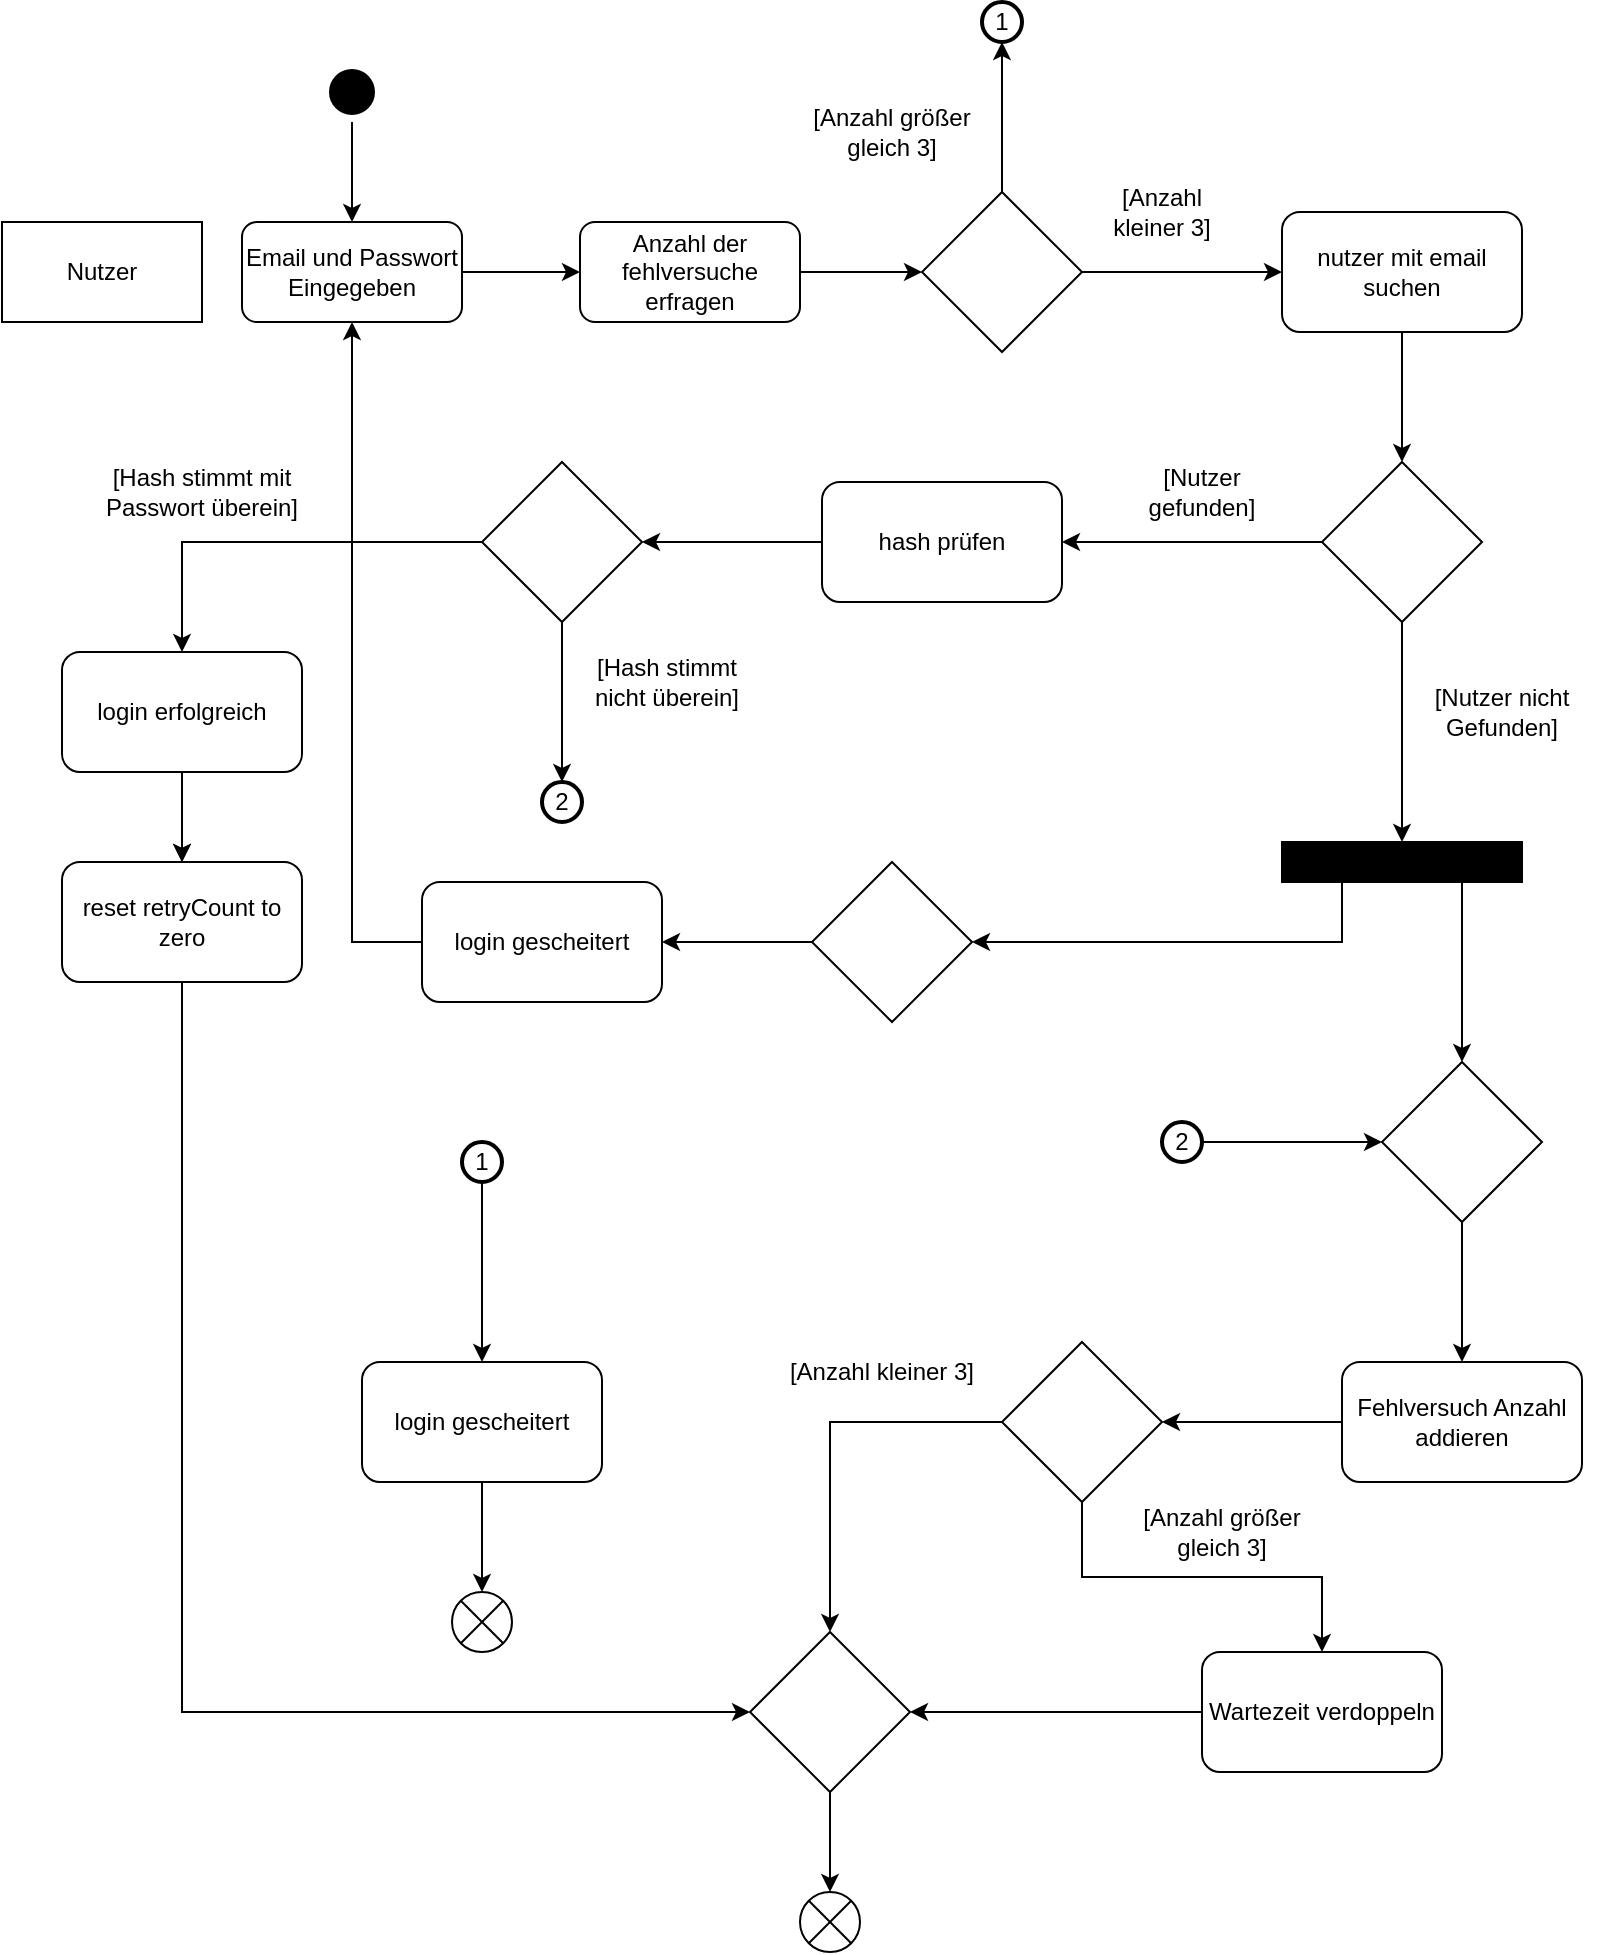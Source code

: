 <mxfile version="21.6.9" type="device">
  <diagram name="Seite-1" id="6rdLMcU7qFHCMdSQ0RmP">
    <mxGraphModel dx="1026" dy="686" grid="1" gridSize="10" guides="1" tooltips="1" connect="1" arrows="1" fold="1" page="1" pageScale="1" pageWidth="827" pageHeight="1169" math="0" shadow="0">
      <root>
        <mxCell id="0" />
        <mxCell id="1" parent="0" />
        <mxCell id="MToOQenidi22LgT-aLaP-28" style="edgeStyle=orthogonalEdgeStyle;rounded=0;orthogonalLoop=1;jettySize=auto;html=1;entryX=0;entryY=0.5;entryDx=0;entryDy=0;" parent="1" source="rEsuLK7hwyCycrSi-2LT-4" target="MToOQenidi22LgT-aLaP-27" edge="1">
          <mxGeometry relative="1" as="geometry" />
        </mxCell>
        <mxCell id="rEsuLK7hwyCycrSi-2LT-4" value="Email und Passwort Eingegeben" style="rounded=1;whiteSpace=wrap;html=1;labelBackgroundColor=none;" parent="1" vertex="1">
          <mxGeometry x="120" y="150" width="110" height="50" as="geometry" />
        </mxCell>
        <mxCell id="rEsuLK7hwyCycrSi-2LT-5" value="Nutzer" style="rounded=0;whiteSpace=wrap;html=1;labelBackgroundColor=none;" parent="1" vertex="1">
          <mxGeometry y="150" width="100" height="50" as="geometry" />
        </mxCell>
        <mxCell id="rEsuLK7hwyCycrSi-2LT-18" style="edgeStyle=orthogonalEdgeStyle;rounded=0;orthogonalLoop=1;jettySize=auto;html=1;entryX=0;entryY=0.5;entryDx=0;entryDy=0;labelBackgroundColor=none;fontColor=default;exitX=1;exitY=0.5;exitDx=0;exitDy=0;" parent="1" source="MToOQenidi22LgT-aLaP-12" target="rEsuLK7hwyCycrSi-2LT-17" edge="1">
          <mxGeometry relative="1" as="geometry">
            <mxPoint x="510" y="170" as="sourcePoint" />
          </mxGeometry>
        </mxCell>
        <mxCell id="rEsuLK7hwyCycrSi-2LT-30" style="edgeStyle=orthogonalEdgeStyle;rounded=0;orthogonalLoop=1;jettySize=auto;html=1;labelBackgroundColor=none;fontColor=default;" parent="1" source="rEsuLK7hwyCycrSi-2LT-17" target="rEsuLK7hwyCycrSi-2LT-20" edge="1">
          <mxGeometry relative="1" as="geometry" />
        </mxCell>
        <mxCell id="rEsuLK7hwyCycrSi-2LT-17" value="nutzer mit email suchen" style="rounded=1;whiteSpace=wrap;html=1;labelBackgroundColor=none;" parent="1" vertex="1">
          <mxGeometry x="640" y="145" width="120" height="60" as="geometry" />
        </mxCell>
        <mxCell id="rEsuLK7hwyCycrSi-2LT-24" style="edgeStyle=orthogonalEdgeStyle;rounded=0;orthogonalLoop=1;jettySize=auto;html=1;entryX=1;entryY=0.5;entryDx=0;entryDy=0;labelBackgroundColor=none;fontColor=default;" parent="1" source="rEsuLK7hwyCycrSi-2LT-20" target="rEsuLK7hwyCycrSi-2LT-25" edge="1">
          <mxGeometry relative="1" as="geometry">
            <mxPoint x="530" y="440" as="targetPoint" />
          </mxGeometry>
        </mxCell>
        <mxCell id="MToOQenidi22LgT-aLaP-43" style="edgeStyle=orthogonalEdgeStyle;rounded=0;orthogonalLoop=1;jettySize=auto;html=1;" parent="1" source="rEsuLK7hwyCycrSi-2LT-20" target="MToOQenidi22LgT-aLaP-2" edge="1">
          <mxGeometry relative="1" as="geometry" />
        </mxCell>
        <mxCell id="rEsuLK7hwyCycrSi-2LT-20" value="" style="rhombus;whiteSpace=wrap;html=1;labelBackgroundColor=none;" parent="1" vertex="1">
          <mxGeometry x="660" y="270" width="80" height="80" as="geometry" />
        </mxCell>
        <mxCell id="rEsuLK7hwyCycrSi-2LT-22" value="[Nutzer gefunden]" style="text;html=1;strokeColor=none;fillColor=none;align=center;verticalAlign=middle;whiteSpace=wrap;rounded=0;labelBackgroundColor=none;" parent="1" vertex="1">
          <mxGeometry x="570" y="270" width="60" height="30" as="geometry" />
        </mxCell>
        <mxCell id="MToOQenidi22LgT-aLaP-15" style="edgeStyle=orthogonalEdgeStyle;rounded=0;orthogonalLoop=1;jettySize=auto;html=1;entryX=1;entryY=0.5;entryDx=0;entryDy=0;" parent="1" source="rEsuLK7hwyCycrSi-2LT-25" target="MToOQenidi22LgT-aLaP-14" edge="1">
          <mxGeometry relative="1" as="geometry">
            <mxPoint x="310" y="290" as="targetPoint" />
          </mxGeometry>
        </mxCell>
        <mxCell id="rEsuLK7hwyCycrSi-2LT-25" value="hash prüfen" style="rounded=1;whiteSpace=wrap;html=1;labelBackgroundColor=none;" parent="1" vertex="1">
          <mxGeometry x="410" y="280" width="120" height="60" as="geometry" />
        </mxCell>
        <mxCell id="rEsuLK7hwyCycrSi-2LT-32" value="[Nutzer nicht Gefunden]" style="text;html=1;strokeColor=none;fillColor=none;align=center;verticalAlign=middle;whiteSpace=wrap;rounded=0;labelBackgroundColor=none;" parent="1" vertex="1">
          <mxGeometry x="700" y="380" width="100" height="30" as="geometry" />
        </mxCell>
        <mxCell id="rEsuLK7hwyCycrSi-2LT-39" value="login gescheitert" style="rounded=1;whiteSpace=wrap;html=1;labelBackgroundColor=none;" parent="1" vertex="1">
          <mxGeometry x="180" y="720" width="120" height="60" as="geometry" />
        </mxCell>
        <mxCell id="MToOQenidi22LgT-aLaP-24" style="edgeStyle=orthogonalEdgeStyle;rounded=0;orthogonalLoop=1;jettySize=auto;html=1;entryX=0.5;entryY=0;entryDx=0;entryDy=0;entryPerimeter=0;" parent="1" source="rEsuLK7hwyCycrSi-2LT-45" edge="1">
          <mxGeometry relative="1" as="geometry">
            <mxPoint x="90" y="470" as="targetPoint" />
          </mxGeometry>
        </mxCell>
        <mxCell id="sNGj3hV3pmm6zrYYgMPP-7" value="" style="edgeStyle=orthogonalEdgeStyle;rounded=0;orthogonalLoop=1;jettySize=auto;html=1;" parent="1" source="rEsuLK7hwyCycrSi-2LT-45" target="sNGj3hV3pmm6zrYYgMPP-2" edge="1">
          <mxGeometry relative="1" as="geometry" />
        </mxCell>
        <mxCell id="rEsuLK7hwyCycrSi-2LT-45" value="&amp;nbsp;login erfolgreich&amp;nbsp;" style="rounded=1;whiteSpace=wrap;html=1;labelBackgroundColor=none;" parent="1" vertex="1">
          <mxGeometry x="30" y="365" width="120" height="60" as="geometry" />
        </mxCell>
        <mxCell id="MToOQenidi22LgT-aLaP-25" style="edgeStyle=orthogonalEdgeStyle;rounded=0;orthogonalLoop=1;jettySize=auto;html=1;entryX=0.5;entryY=0;entryDx=0;entryDy=0;" parent="1" source="rEsuLK7hwyCycrSi-2LT-50" target="rEsuLK7hwyCycrSi-2LT-4" edge="1">
          <mxGeometry relative="1" as="geometry" />
        </mxCell>
        <mxCell id="rEsuLK7hwyCycrSi-2LT-50" value="" style="ellipse;html=1;shape=startState;labelBackgroundColor=none;fillColor=#000000;" parent="1" vertex="1">
          <mxGeometry x="160" y="70" width="30" height="30" as="geometry" />
        </mxCell>
        <mxCell id="MToOQenidi22LgT-aLaP-39" style="edgeStyle=orthogonalEdgeStyle;rounded=0;orthogonalLoop=1;jettySize=auto;html=1;exitX=0.25;exitY=1;exitDx=0;exitDy=0;entryX=1;entryY=0.5;entryDx=0;entryDy=0;" parent="1" source="MToOQenidi22LgT-aLaP-2" target="MToOQenidi22LgT-aLaP-37" edge="1">
          <mxGeometry relative="1" as="geometry" />
        </mxCell>
        <mxCell id="MToOQenidi22LgT-aLaP-57" style="edgeStyle=orthogonalEdgeStyle;rounded=0;orthogonalLoop=1;jettySize=auto;html=1;entryX=0.5;entryY=0;entryDx=0;entryDy=0;exitX=0.75;exitY=1;exitDx=0;exitDy=0;" parent="1" source="MToOQenidi22LgT-aLaP-2" target="MToOQenidi22LgT-aLaP-56" edge="1">
          <mxGeometry relative="1" as="geometry" />
        </mxCell>
        <mxCell id="MToOQenidi22LgT-aLaP-2" value="" style="rounded=0;whiteSpace=wrap;html=1;fillColor=#000000;rotation=0;" parent="1" vertex="1">
          <mxGeometry x="640" y="460" width="120" height="20" as="geometry" />
        </mxCell>
        <mxCell id="MToOQenidi22LgT-aLaP-46" style="edgeStyle=orthogonalEdgeStyle;rounded=0;orthogonalLoop=1;jettySize=auto;html=1;entryX=1;entryY=0.5;entryDx=0;entryDy=0;" parent="1" source="MToOQenidi22LgT-aLaP-6" target="MToOQenidi22LgT-aLaP-11" edge="1">
          <mxGeometry relative="1" as="geometry" />
        </mxCell>
        <mxCell id="MToOQenidi22LgT-aLaP-6" value="Fehlversuch Anzahl addieren" style="rounded=1;whiteSpace=wrap;html=1;" parent="1" vertex="1">
          <mxGeometry x="670" y="720" width="120" height="60" as="geometry" />
        </mxCell>
        <mxCell id="MToOQenidi22LgT-aLaP-45" style="edgeStyle=orthogonalEdgeStyle;rounded=0;orthogonalLoop=1;jettySize=auto;html=1;entryX=0.5;entryY=0;entryDx=0;entryDy=0;exitX=0.5;exitY=1;exitDx=0;exitDy=0;" parent="1" source="MToOQenidi22LgT-aLaP-11" target="MToOQenidi22LgT-aLaP-44" edge="1">
          <mxGeometry relative="1" as="geometry" />
        </mxCell>
        <mxCell id="MToOQenidi22LgT-aLaP-48" style="edgeStyle=orthogonalEdgeStyle;rounded=0;orthogonalLoop=1;jettySize=auto;html=1;entryX=0.5;entryY=0;entryDx=0;entryDy=0;" parent="1" source="MToOQenidi22LgT-aLaP-11" target="MToOQenidi22LgT-aLaP-49" edge="1">
          <mxGeometry relative="1" as="geometry">
            <mxPoint x="414" y="865" as="targetPoint" />
          </mxGeometry>
        </mxCell>
        <mxCell id="MToOQenidi22LgT-aLaP-11" value="" style="rhombus;whiteSpace=wrap;html=1;" parent="1" vertex="1">
          <mxGeometry x="500" y="710" width="80" height="80" as="geometry" />
        </mxCell>
        <mxCell id="MToOQenidi22LgT-aLaP-32" style="edgeStyle=orthogonalEdgeStyle;rounded=0;orthogonalLoop=1;jettySize=auto;html=1;entryX=0.5;entryY=1;entryDx=0;entryDy=0;entryPerimeter=0;" parent="1" source="MToOQenidi22LgT-aLaP-12" target="MToOQenidi22LgT-aLaP-33" edge="1">
          <mxGeometry relative="1" as="geometry">
            <mxPoint x="500" y="60" as="targetPoint" />
          </mxGeometry>
        </mxCell>
        <mxCell id="MToOQenidi22LgT-aLaP-12" value="" style="rhombus;whiteSpace=wrap;html=1;" parent="1" vertex="1">
          <mxGeometry x="460" y="135" width="80" height="80" as="geometry" />
        </mxCell>
        <mxCell id="MToOQenidi22LgT-aLaP-21" style="edgeStyle=orthogonalEdgeStyle;rounded=0;orthogonalLoop=1;jettySize=auto;html=1;entryX=0.5;entryY=0;entryDx=0;entryDy=0;" parent="1" source="MToOQenidi22LgT-aLaP-14" target="rEsuLK7hwyCycrSi-2LT-45" edge="1">
          <mxGeometry relative="1" as="geometry" />
        </mxCell>
        <mxCell id="MToOQenidi22LgT-aLaP-64" style="edgeStyle=orthogonalEdgeStyle;rounded=0;orthogonalLoop=1;jettySize=auto;html=1;entryX=0.5;entryY=0;entryDx=0;entryDy=0;entryPerimeter=0;" parent="1" source="MToOQenidi22LgT-aLaP-14" target="MToOQenidi22LgT-aLaP-63" edge="1">
          <mxGeometry relative="1" as="geometry" />
        </mxCell>
        <mxCell id="MToOQenidi22LgT-aLaP-14" value="" style="rhombus;whiteSpace=wrap;html=1;" parent="1" vertex="1">
          <mxGeometry x="240" y="270" width="80" height="80" as="geometry" />
        </mxCell>
        <mxCell id="MToOQenidi22LgT-aLaP-22" value="[Hash stimmt mit Passwort überein]" style="text;html=1;strokeColor=none;fillColor=none;align=center;verticalAlign=middle;whiteSpace=wrap;rounded=0;labelBackgroundColor=none;" parent="1" vertex="1">
          <mxGeometry x="50" y="270" width="100" height="30" as="geometry" />
        </mxCell>
        <mxCell id="MToOQenidi22LgT-aLaP-26" value="[Anzahl kleiner 3]" style="text;html=1;strokeColor=none;fillColor=none;align=center;verticalAlign=middle;whiteSpace=wrap;rounded=0;labelBackgroundColor=none;" parent="1" vertex="1">
          <mxGeometry x="550" y="130" width="60" height="30" as="geometry" />
        </mxCell>
        <mxCell id="MToOQenidi22LgT-aLaP-29" style="edgeStyle=orthogonalEdgeStyle;rounded=0;orthogonalLoop=1;jettySize=auto;html=1;entryX=0;entryY=0.5;entryDx=0;entryDy=0;" parent="1" source="MToOQenidi22LgT-aLaP-27" target="MToOQenidi22LgT-aLaP-12" edge="1">
          <mxGeometry relative="1" as="geometry" />
        </mxCell>
        <mxCell id="MToOQenidi22LgT-aLaP-27" value="Anzahl der fehlversuche erfragen" style="rounded=1;whiteSpace=wrap;html=1;labelBackgroundColor=none;" parent="1" vertex="1">
          <mxGeometry x="289" y="150" width="110" height="50" as="geometry" />
        </mxCell>
        <mxCell id="MToOQenidi22LgT-aLaP-30" value="[Anzahl größer gleich 3]" style="text;html=1;strokeColor=none;fillColor=none;align=center;verticalAlign=middle;whiteSpace=wrap;rounded=0;labelBackgroundColor=none;" parent="1" vertex="1">
          <mxGeometry x="400" y="90" width="90" height="30" as="geometry" />
        </mxCell>
        <mxCell id="MToOQenidi22LgT-aLaP-33" value="1" style="strokeWidth=2;html=1;shape=mxgraph.flowchart.start_2;whiteSpace=wrap;" parent="1" vertex="1">
          <mxGeometry x="490" y="40" width="20" height="20" as="geometry" />
        </mxCell>
        <mxCell id="MToOQenidi22LgT-aLaP-37" value="" style="rhombus;whiteSpace=wrap;html=1;" parent="1" vertex="1">
          <mxGeometry x="405" y="470" width="80" height="80" as="geometry" />
        </mxCell>
        <mxCell id="MToOQenidi22LgT-aLaP-50" style="edgeStyle=orthogonalEdgeStyle;rounded=0;orthogonalLoop=1;jettySize=auto;html=1;entryX=1;entryY=0.5;entryDx=0;entryDy=0;" parent="1" source="MToOQenidi22LgT-aLaP-44" target="MToOQenidi22LgT-aLaP-49" edge="1">
          <mxGeometry relative="1" as="geometry" />
        </mxCell>
        <mxCell id="MToOQenidi22LgT-aLaP-44" value="Wartezeit verdoppeln" style="rounded=1;whiteSpace=wrap;html=1;" parent="1" vertex="1">
          <mxGeometry x="600" y="865" width="120" height="60" as="geometry" />
        </mxCell>
        <mxCell id="MToOQenidi22LgT-aLaP-54" style="edgeStyle=orthogonalEdgeStyle;rounded=0;orthogonalLoop=1;jettySize=auto;html=1;entryX=0.5;entryY=0;entryDx=0;entryDy=0;entryPerimeter=0;" parent="1" source="MToOQenidi22LgT-aLaP-49" target="MToOQenidi22LgT-aLaP-53" edge="1">
          <mxGeometry relative="1" as="geometry" />
        </mxCell>
        <mxCell id="MToOQenidi22LgT-aLaP-49" value="" style="rhombus;whiteSpace=wrap;html=1;" parent="1" vertex="1">
          <mxGeometry x="374" y="855" width="80" height="80" as="geometry" />
        </mxCell>
        <mxCell id="MToOQenidi22LgT-aLaP-51" value="[Anzahl kleiner 3]" style="text;html=1;strokeColor=none;fillColor=none;align=center;verticalAlign=middle;whiteSpace=wrap;rounded=0;labelBackgroundColor=none;" parent="1" vertex="1">
          <mxGeometry x="390" y="710" width="100" height="30" as="geometry" />
        </mxCell>
        <mxCell id="MToOQenidi22LgT-aLaP-52" value="[Anzahl größer gleich 3]" style="text;html=1;strokeColor=none;fillColor=none;align=center;verticalAlign=middle;whiteSpace=wrap;rounded=0;labelBackgroundColor=none;" parent="1" vertex="1">
          <mxGeometry x="560" y="790" width="100" height="30" as="geometry" />
        </mxCell>
        <mxCell id="MToOQenidi22LgT-aLaP-53" value="" style="verticalLabelPosition=bottom;verticalAlign=top;html=1;shape=mxgraph.flowchart.or;" parent="1" vertex="1">
          <mxGeometry x="399" y="985" width="30" height="30" as="geometry" />
        </mxCell>
        <mxCell id="MToOQenidi22LgT-aLaP-58" style="edgeStyle=orthogonalEdgeStyle;rounded=0;orthogonalLoop=1;jettySize=auto;html=1;entryX=0.5;entryY=0;entryDx=0;entryDy=0;" parent="1" source="MToOQenidi22LgT-aLaP-56" target="MToOQenidi22LgT-aLaP-6" edge="1">
          <mxGeometry relative="1" as="geometry" />
        </mxCell>
        <mxCell id="MToOQenidi22LgT-aLaP-56" value="" style="rhombus;whiteSpace=wrap;html=1;" parent="1" vertex="1">
          <mxGeometry x="690" y="570" width="80" height="80" as="geometry" />
        </mxCell>
        <mxCell id="MToOQenidi22LgT-aLaP-61" style="edgeStyle=orthogonalEdgeStyle;rounded=0;orthogonalLoop=1;jettySize=auto;html=1;entryX=0;entryY=0.5;entryDx=0;entryDy=0;" parent="1" source="MToOQenidi22LgT-aLaP-60" target="MToOQenidi22LgT-aLaP-56" edge="1">
          <mxGeometry relative="1" as="geometry" />
        </mxCell>
        <mxCell id="MToOQenidi22LgT-aLaP-60" value="2" style="strokeWidth=2;html=1;shape=mxgraph.flowchart.start_2;whiteSpace=wrap;" parent="1" vertex="1">
          <mxGeometry x="580" y="600" width="20" height="20" as="geometry" />
        </mxCell>
        <mxCell id="MToOQenidi22LgT-aLaP-63" value="2" style="strokeWidth=2;html=1;shape=mxgraph.flowchart.start_2;whiteSpace=wrap;" parent="1" vertex="1">
          <mxGeometry x="270" y="430" width="20" height="20" as="geometry" />
        </mxCell>
        <mxCell id="MToOQenidi22LgT-aLaP-65" value="[Hash stimmt nicht überein]" style="text;html=1;strokeColor=none;fillColor=none;align=center;verticalAlign=middle;whiteSpace=wrap;rounded=0;labelBackgroundColor=none;" parent="1" vertex="1">
          <mxGeometry x="295" y="365" width="75" height="30" as="geometry" />
        </mxCell>
        <mxCell id="sNGj3hV3pmm6zrYYgMPP-2" value="reset retryCount to zero" style="rounded=1;whiteSpace=wrap;html=1;labelBackgroundColor=none;" parent="1" vertex="1">
          <mxGeometry x="30" y="470" width="120" height="60" as="geometry" />
        </mxCell>
        <mxCell id="sNGj3hV3pmm6zrYYgMPP-6" value="" style="edgeStyle=orthogonalEdgeStyle;rounded=0;orthogonalLoop=1;jettySize=auto;html=1;exitX=0.5;exitY=1;exitDx=0;exitDy=0;entryX=0;entryY=0.5;entryDx=0;entryDy=0;" parent="1" source="sNGj3hV3pmm6zrYYgMPP-2" target="MToOQenidi22LgT-aLaP-49" edge="1">
          <mxGeometry relative="1" as="geometry">
            <mxPoint x="100" y="480" as="sourcePoint" />
            <mxPoint x="90" y="650" as="targetPoint" />
          </mxGeometry>
        </mxCell>
        <mxCell id="sNGj3hV3pmm6zrYYgMPP-9" value="1" style="strokeWidth=2;html=1;shape=mxgraph.flowchart.start_2;whiteSpace=wrap;" parent="1" vertex="1">
          <mxGeometry x="230" y="610" width="20" height="20" as="geometry" />
        </mxCell>
        <mxCell id="sNGj3hV3pmm6zrYYgMPP-10" style="edgeStyle=orthogonalEdgeStyle;rounded=0;orthogonalLoop=1;jettySize=auto;html=1;exitX=0.5;exitY=1;exitDx=0;exitDy=0;exitPerimeter=0;entryX=0.5;entryY=0;entryDx=0;entryDy=0;" parent="1" source="sNGj3hV3pmm6zrYYgMPP-9" target="rEsuLK7hwyCycrSi-2LT-39" edge="1">
          <mxGeometry relative="1" as="geometry">
            <mxPoint x="445" y="410" as="sourcePoint" />
            <mxPoint x="450" y="610" as="targetPoint" />
            <Array as="points">
              <mxPoint x="240" y="720" />
            </Array>
          </mxGeometry>
        </mxCell>
        <mxCell id="sNGj3hV3pmm6zrYYgMPP-12" style="edgeStyle=orthogonalEdgeStyle;rounded=0;orthogonalLoop=1;jettySize=auto;html=1;exitX=0.5;exitY=1;exitDx=0;exitDy=0;entryX=0.5;entryY=0;entryDx=0;entryDy=0;entryPerimeter=0;" parent="1" source="rEsuLK7hwyCycrSi-2LT-39" target="sNGj3hV3pmm6zrYYgMPP-13" edge="1">
          <mxGeometry relative="1" as="geometry">
            <mxPoint x="424" y="945" as="sourcePoint" />
            <mxPoint x="240" y="830" as="targetPoint" />
          </mxGeometry>
        </mxCell>
        <mxCell id="sNGj3hV3pmm6zrYYgMPP-13" value="" style="verticalLabelPosition=bottom;verticalAlign=top;html=1;shape=mxgraph.flowchart.or;" parent="1" vertex="1">
          <mxGeometry x="225" y="835" width="30" height="30" as="geometry" />
        </mxCell>
        <mxCell id="sNGj3hV3pmm6zrYYgMPP-18" style="edgeStyle=orthogonalEdgeStyle;rounded=0;orthogonalLoop=1;jettySize=auto;html=1;entryX=0.5;entryY=1;entryDx=0;entryDy=0;" parent="1" source="sNGj3hV3pmm6zrYYgMPP-15" target="rEsuLK7hwyCycrSi-2LT-4" edge="1">
          <mxGeometry relative="1" as="geometry">
            <Array as="points">
              <mxPoint x="175" y="510" />
            </Array>
          </mxGeometry>
        </mxCell>
        <mxCell id="sNGj3hV3pmm6zrYYgMPP-15" value="login gescheitert" style="rounded=1;whiteSpace=wrap;html=1;labelBackgroundColor=none;" parent="1" vertex="1">
          <mxGeometry x="210" y="480" width="120" height="60" as="geometry" />
        </mxCell>
        <mxCell id="sNGj3hV3pmm6zrYYgMPP-17" value="" style="endArrow=classic;html=1;rounded=0;exitX=0;exitY=0.5;exitDx=0;exitDy=0;entryX=1;entryY=0.5;entryDx=0;entryDy=0;" parent="1" source="MToOQenidi22LgT-aLaP-37" target="sNGj3hV3pmm6zrYYgMPP-15" edge="1">
          <mxGeometry width="50" height="50" relative="1" as="geometry">
            <mxPoint x="640" y="640" as="sourcePoint" />
            <mxPoint x="320" y="510" as="targetPoint" />
          </mxGeometry>
        </mxCell>
      </root>
    </mxGraphModel>
  </diagram>
</mxfile>
